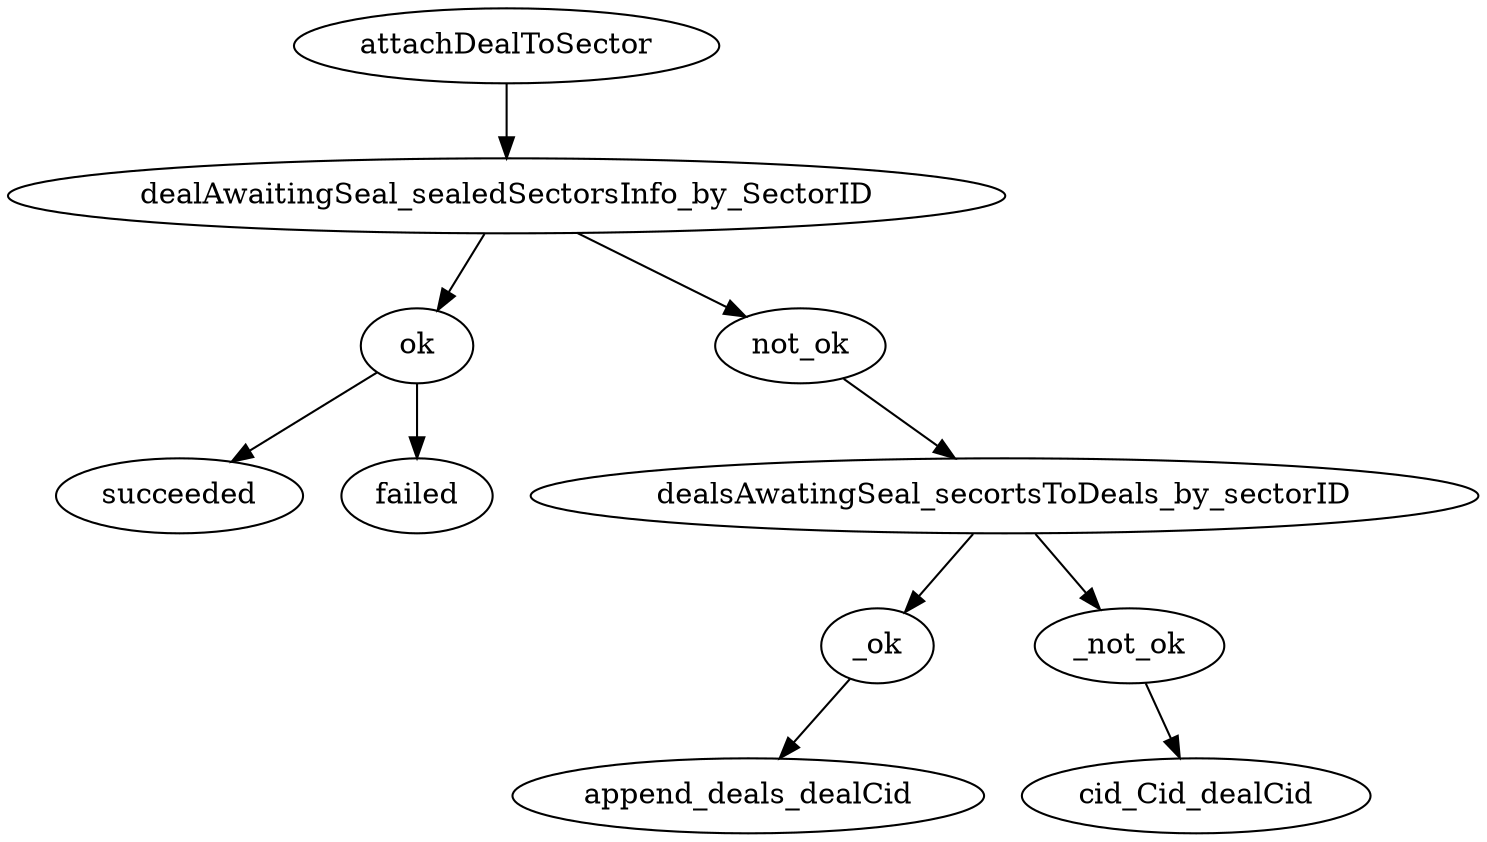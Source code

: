 digraph seal{
attachDealToSector->dealAwaitingSeal_sealedSectorsInfo_by_SectorID->{ok;not_ok};
ok->{succeeded;failed};
not_ok->dealsAwatingSeal_secortsToDeals_by_sectorID->{_ok;_not_ok};
_ok->append_deals_dealCid;
_not_ok->cid_Cid_dealCid;
}
